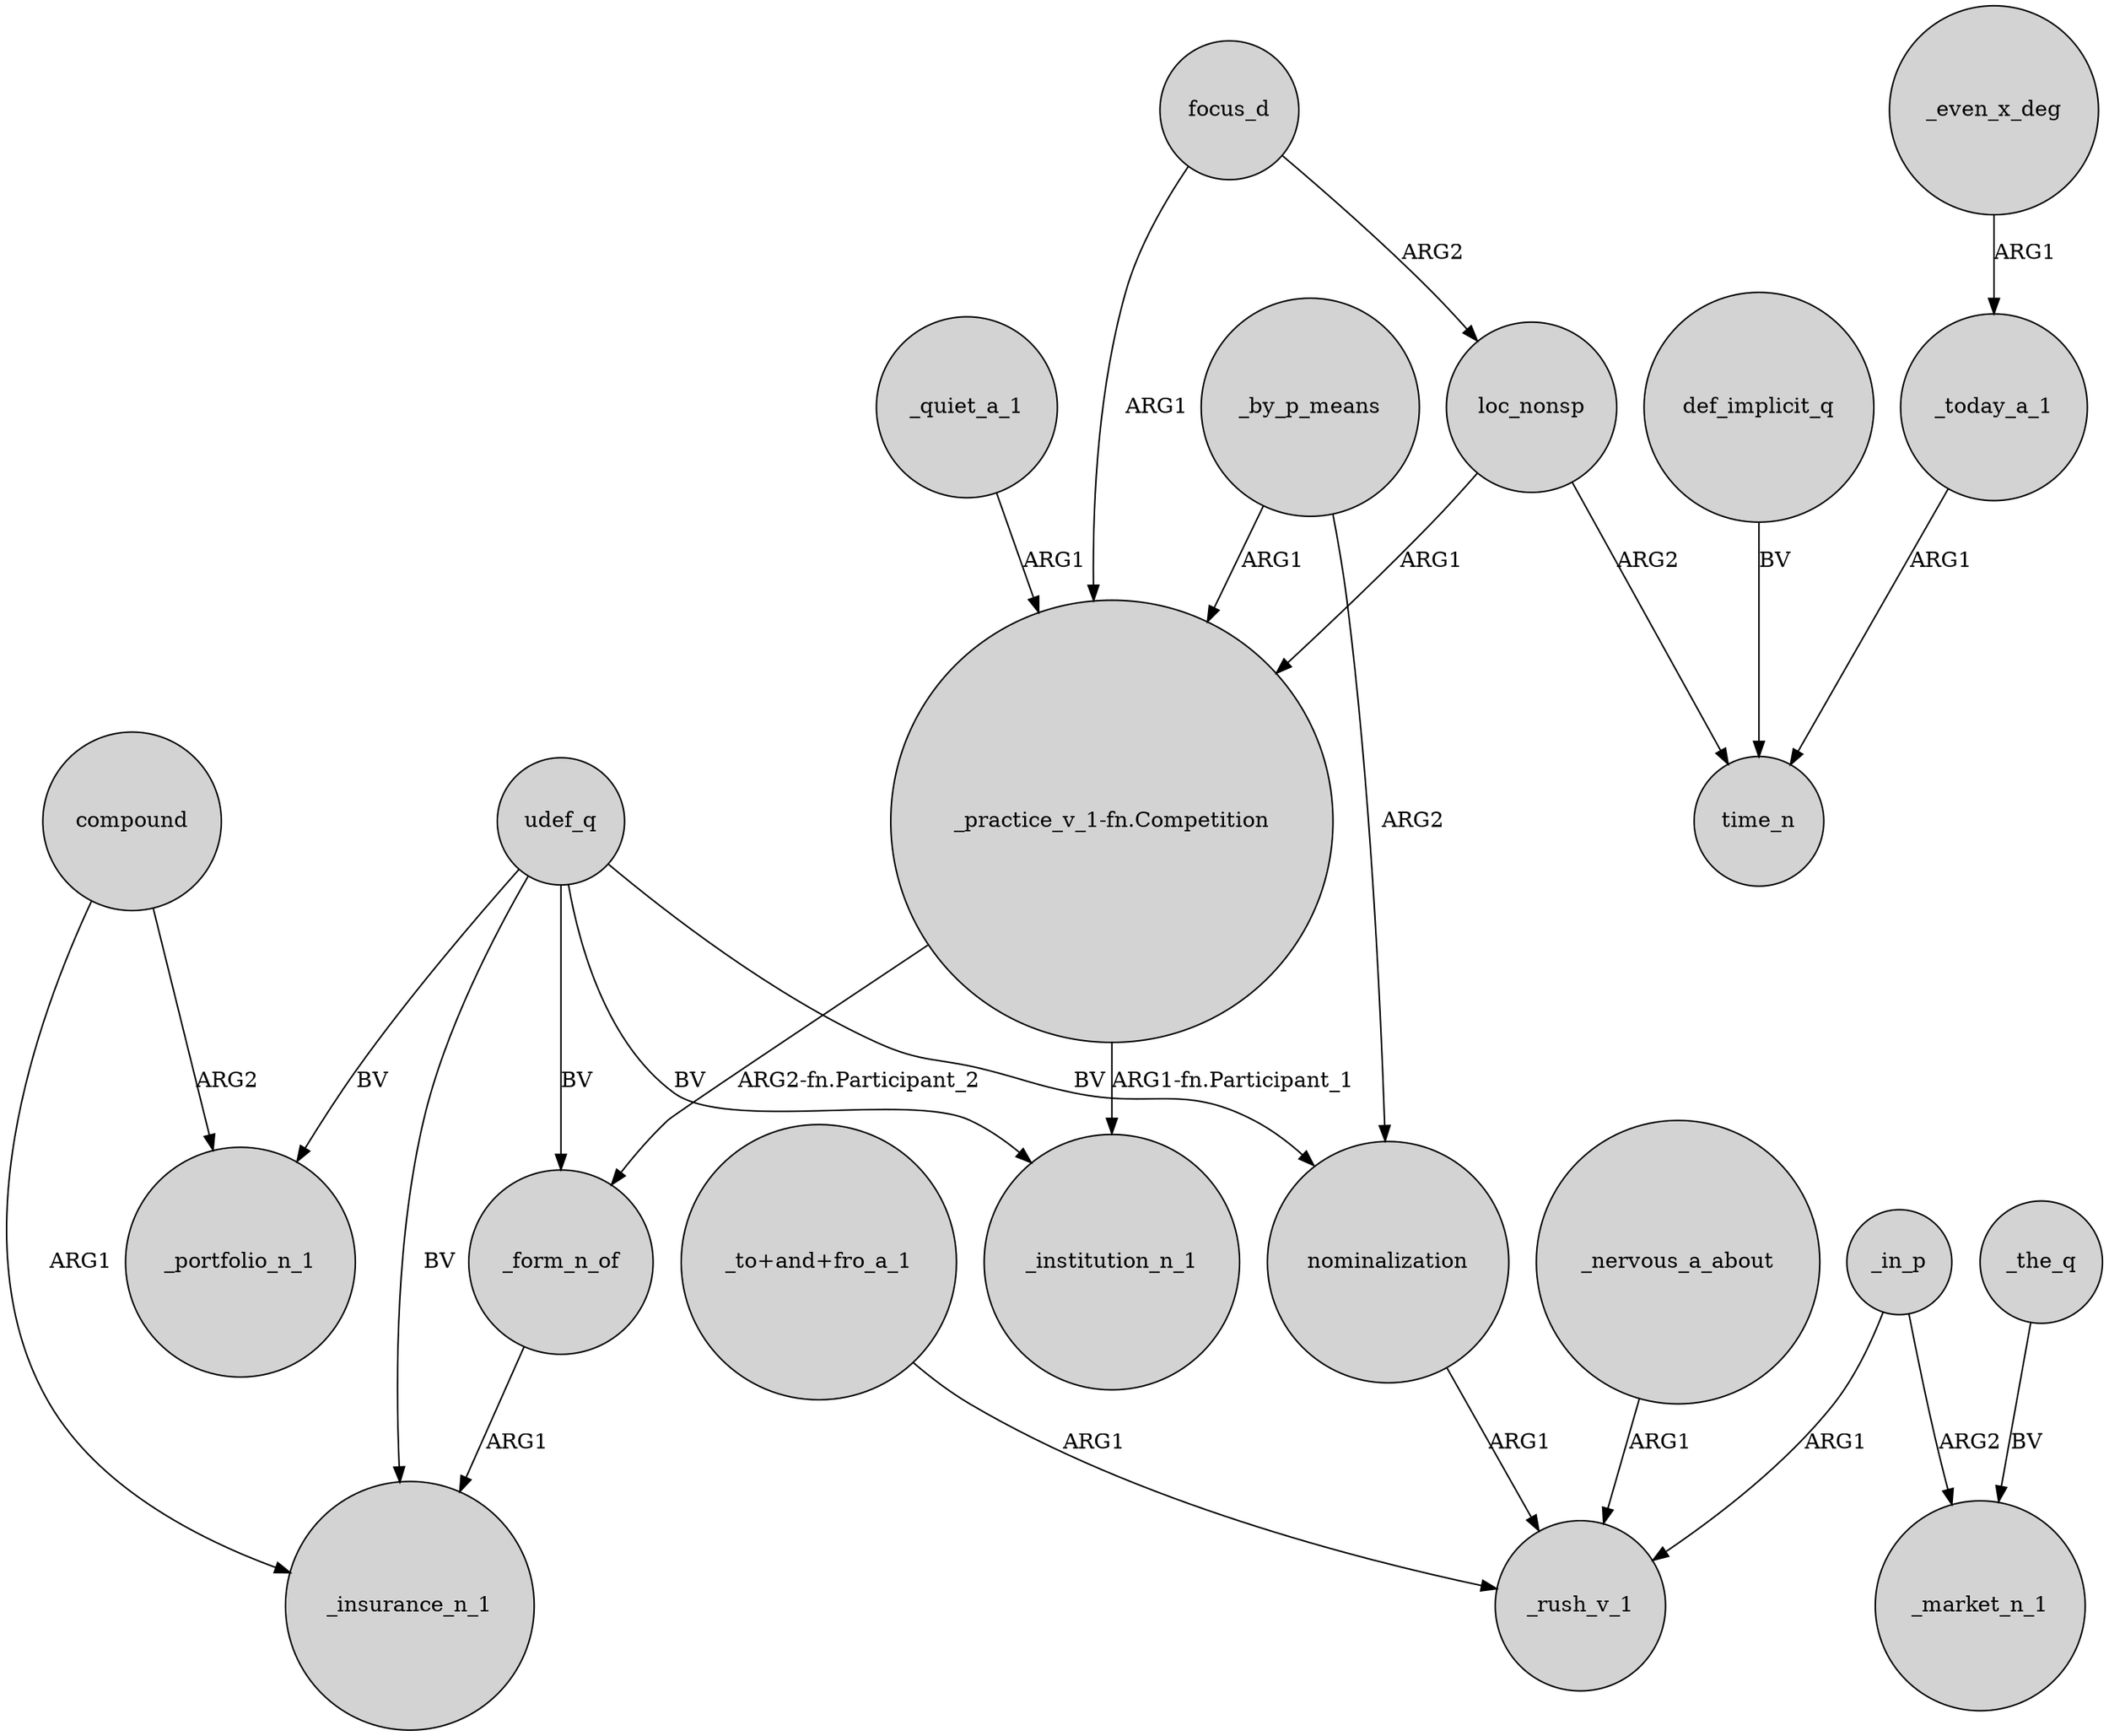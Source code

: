 digraph {
	node [shape=circle style=filled]
	compound -> _portfolio_n_1 [label=ARG2]
	udef_q -> _insurance_n_1 [label=BV]
	_form_n_of -> _insurance_n_1 [label=ARG1]
	udef_q -> nominalization [label=BV]
	"_practice_v_1-fn.Competition" -> _institution_n_1 [label="ARG1-fn.Participant_1"]
	compound -> _insurance_n_1 [label=ARG1]
	udef_q -> _form_n_of [label=BV]
	focus_d -> loc_nonsp [label=ARG2]
	_the_q -> _market_n_1 [label=BV]
	"_to+and+fro_a_1" -> _rush_v_1 [label=ARG1]
	_in_p -> _market_n_1 [label=ARG2]
	_by_p_means -> nominalization [label=ARG2]
	loc_nonsp -> "_practice_v_1-fn.Competition" [label=ARG1]
	_by_p_means -> "_practice_v_1-fn.Competition" [label=ARG1]
	udef_q -> _portfolio_n_1 [label=BV]
	udef_q -> _institution_n_1 [label=BV]
	_quiet_a_1 -> "_practice_v_1-fn.Competition" [label=ARG1]
	nominalization -> _rush_v_1 [label=ARG1]
	_even_x_deg -> _today_a_1 [label=ARG1]
	focus_d -> "_practice_v_1-fn.Competition" [label=ARG1]
	_today_a_1 -> time_n [label=ARG1]
	loc_nonsp -> time_n [label=ARG2]
	_in_p -> _rush_v_1 [label=ARG1]
	def_implicit_q -> time_n [label=BV]
	_nervous_a_about -> _rush_v_1 [label=ARG1]
	"_practice_v_1-fn.Competition" -> _form_n_of [label="ARG2-fn.Participant_2"]
}
